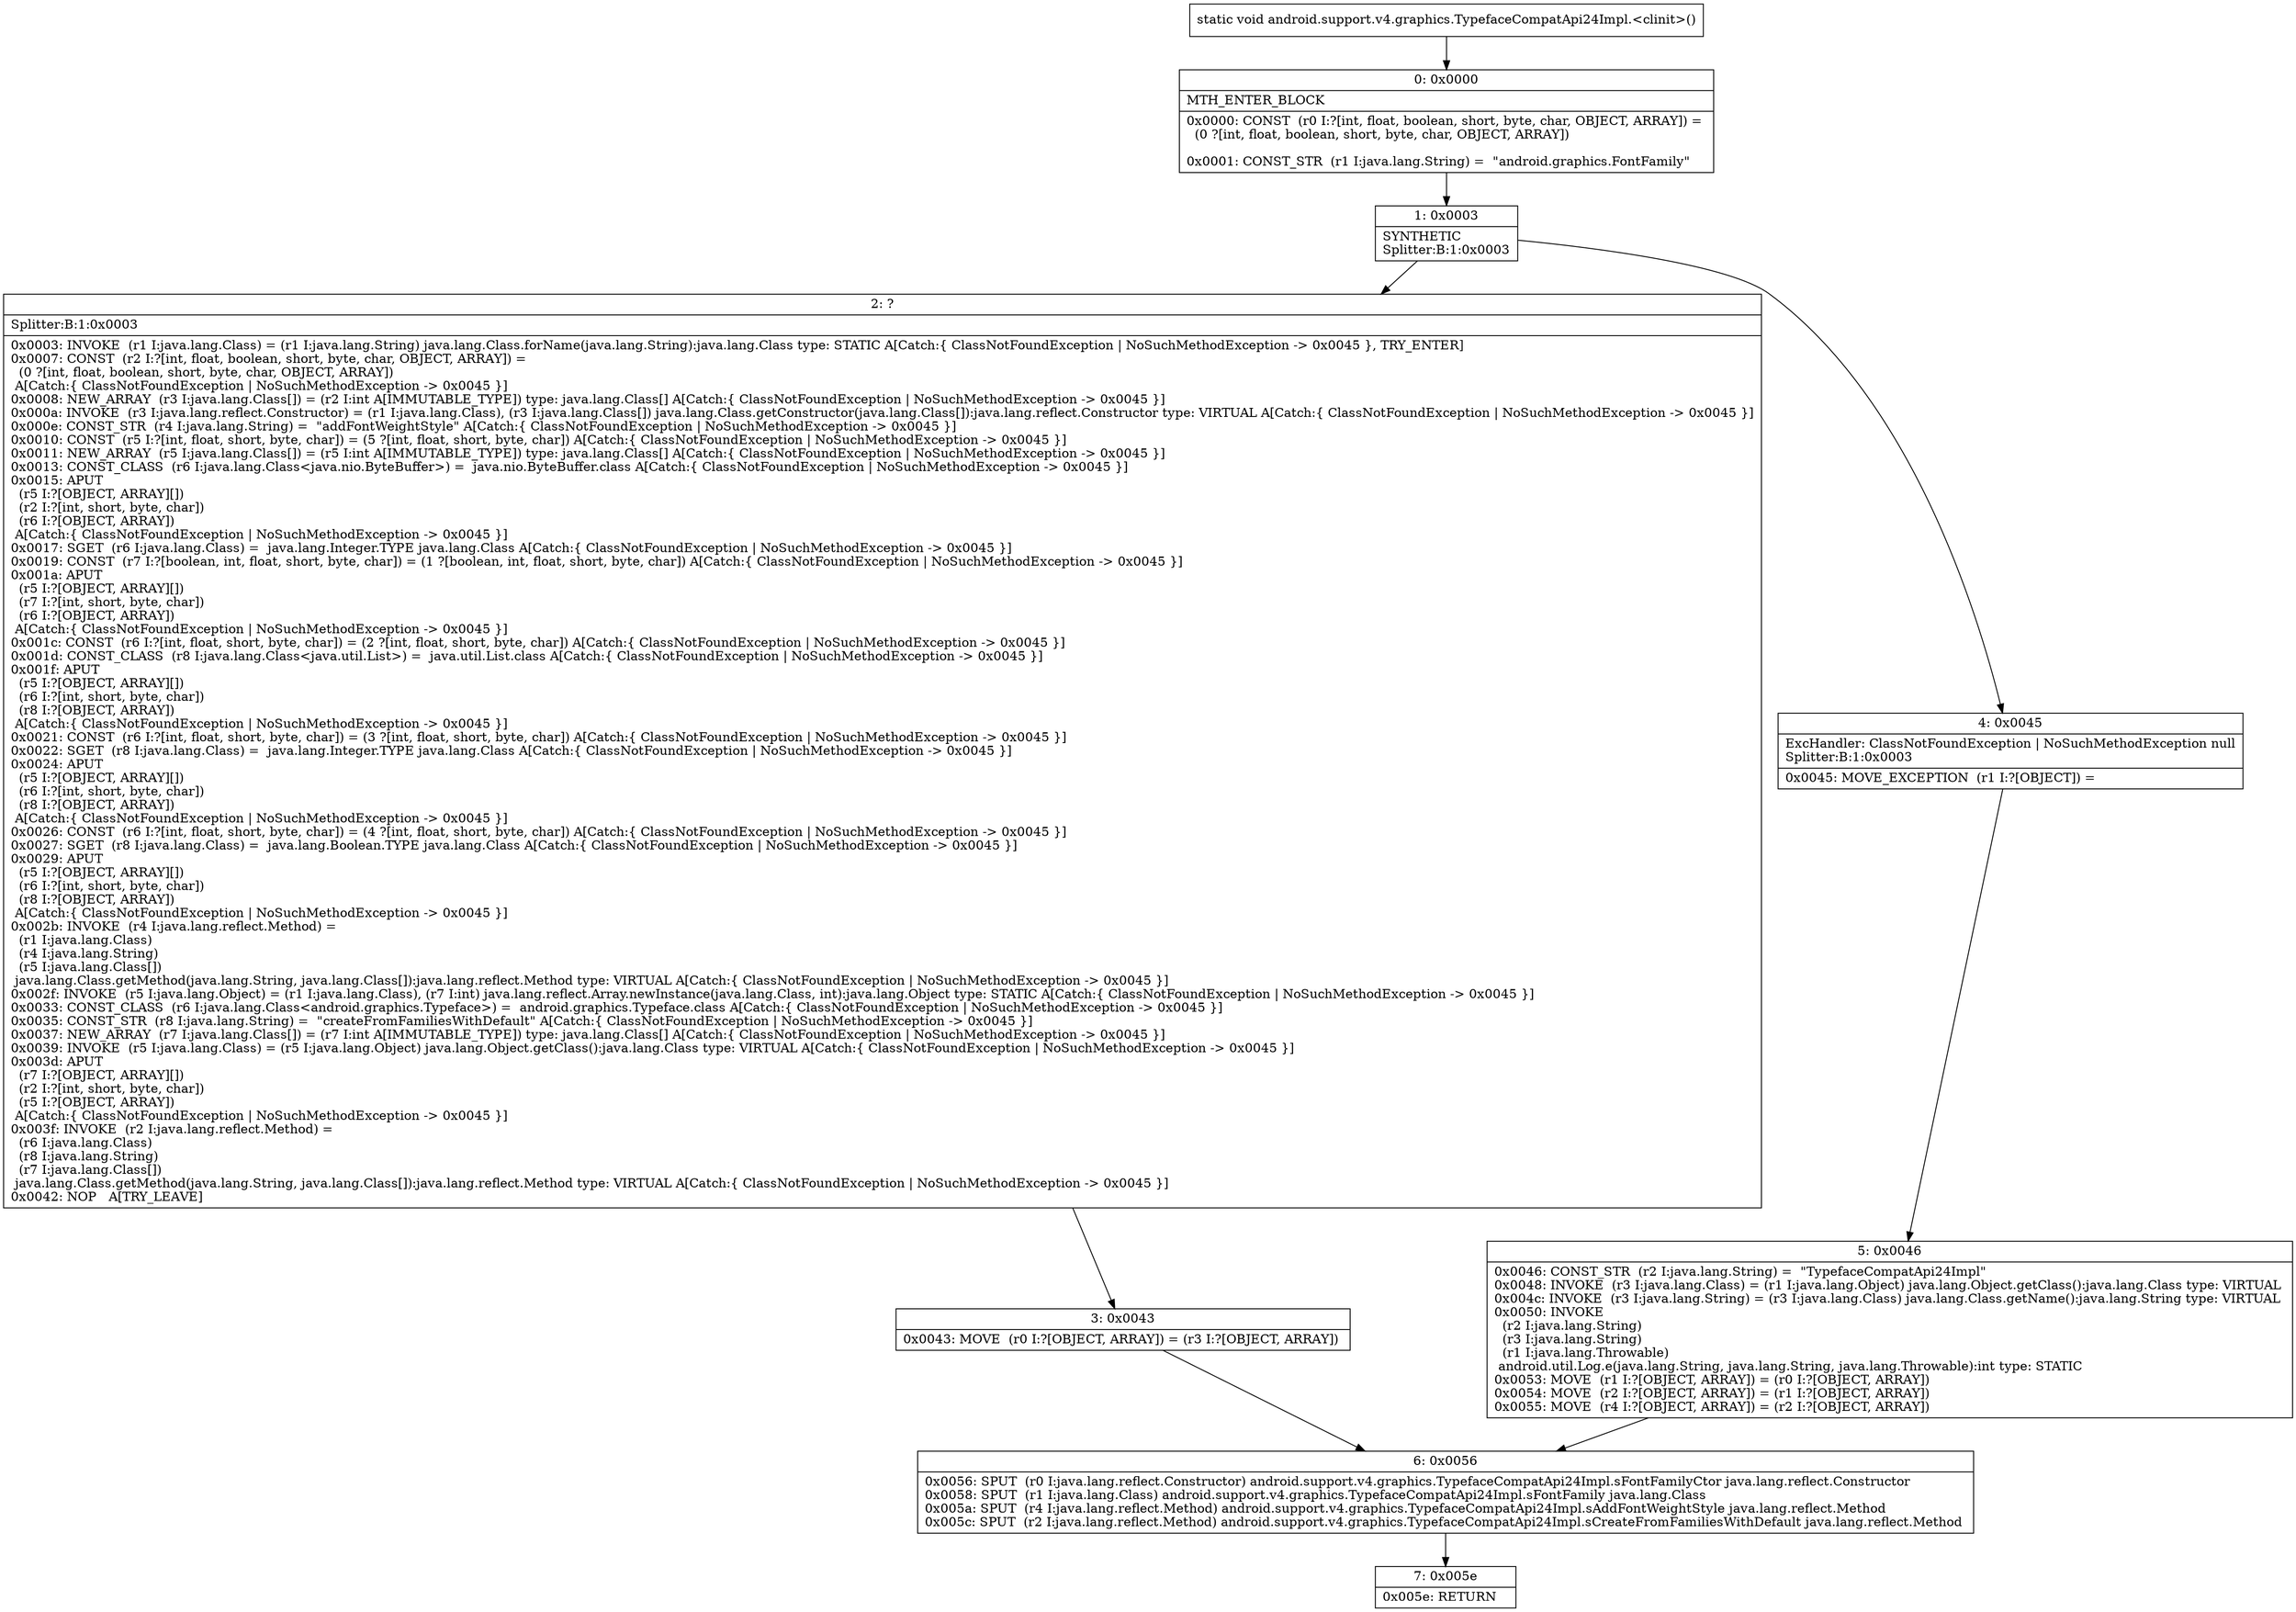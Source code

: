 digraph "CFG forandroid.support.v4.graphics.TypefaceCompatApi24Impl.\<clinit\>()V" {
Node_0 [shape=record,label="{0\:\ 0x0000|MTH_ENTER_BLOCK\l|0x0000: CONST  (r0 I:?[int, float, boolean, short, byte, char, OBJECT, ARRAY]) = \l  (0 ?[int, float, boolean, short, byte, char, OBJECT, ARRAY])\l \l0x0001: CONST_STR  (r1 I:java.lang.String) =  \"android.graphics.FontFamily\" \l}"];
Node_1 [shape=record,label="{1\:\ 0x0003|SYNTHETIC\lSplitter:B:1:0x0003\l}"];
Node_2 [shape=record,label="{2\:\ ?|Splitter:B:1:0x0003\l|0x0003: INVOKE  (r1 I:java.lang.Class) = (r1 I:java.lang.String) java.lang.Class.forName(java.lang.String):java.lang.Class type: STATIC A[Catch:\{ ClassNotFoundException \| NoSuchMethodException \-\> 0x0045 \}, TRY_ENTER]\l0x0007: CONST  (r2 I:?[int, float, boolean, short, byte, char, OBJECT, ARRAY]) = \l  (0 ?[int, float, boolean, short, byte, char, OBJECT, ARRAY])\l A[Catch:\{ ClassNotFoundException \| NoSuchMethodException \-\> 0x0045 \}]\l0x0008: NEW_ARRAY  (r3 I:java.lang.Class[]) = (r2 I:int A[IMMUTABLE_TYPE]) type: java.lang.Class[] A[Catch:\{ ClassNotFoundException \| NoSuchMethodException \-\> 0x0045 \}]\l0x000a: INVOKE  (r3 I:java.lang.reflect.Constructor) = (r1 I:java.lang.Class), (r3 I:java.lang.Class[]) java.lang.Class.getConstructor(java.lang.Class[]):java.lang.reflect.Constructor type: VIRTUAL A[Catch:\{ ClassNotFoundException \| NoSuchMethodException \-\> 0x0045 \}]\l0x000e: CONST_STR  (r4 I:java.lang.String) =  \"addFontWeightStyle\" A[Catch:\{ ClassNotFoundException \| NoSuchMethodException \-\> 0x0045 \}]\l0x0010: CONST  (r5 I:?[int, float, short, byte, char]) = (5 ?[int, float, short, byte, char]) A[Catch:\{ ClassNotFoundException \| NoSuchMethodException \-\> 0x0045 \}]\l0x0011: NEW_ARRAY  (r5 I:java.lang.Class[]) = (r5 I:int A[IMMUTABLE_TYPE]) type: java.lang.Class[] A[Catch:\{ ClassNotFoundException \| NoSuchMethodException \-\> 0x0045 \}]\l0x0013: CONST_CLASS  (r6 I:java.lang.Class\<java.nio.ByteBuffer\>) =  java.nio.ByteBuffer.class A[Catch:\{ ClassNotFoundException \| NoSuchMethodException \-\> 0x0045 \}]\l0x0015: APUT  \l  (r5 I:?[OBJECT, ARRAY][])\l  (r2 I:?[int, short, byte, char])\l  (r6 I:?[OBJECT, ARRAY])\l A[Catch:\{ ClassNotFoundException \| NoSuchMethodException \-\> 0x0045 \}]\l0x0017: SGET  (r6 I:java.lang.Class) =  java.lang.Integer.TYPE java.lang.Class A[Catch:\{ ClassNotFoundException \| NoSuchMethodException \-\> 0x0045 \}]\l0x0019: CONST  (r7 I:?[boolean, int, float, short, byte, char]) = (1 ?[boolean, int, float, short, byte, char]) A[Catch:\{ ClassNotFoundException \| NoSuchMethodException \-\> 0x0045 \}]\l0x001a: APUT  \l  (r5 I:?[OBJECT, ARRAY][])\l  (r7 I:?[int, short, byte, char])\l  (r6 I:?[OBJECT, ARRAY])\l A[Catch:\{ ClassNotFoundException \| NoSuchMethodException \-\> 0x0045 \}]\l0x001c: CONST  (r6 I:?[int, float, short, byte, char]) = (2 ?[int, float, short, byte, char]) A[Catch:\{ ClassNotFoundException \| NoSuchMethodException \-\> 0x0045 \}]\l0x001d: CONST_CLASS  (r8 I:java.lang.Class\<java.util.List\>) =  java.util.List.class A[Catch:\{ ClassNotFoundException \| NoSuchMethodException \-\> 0x0045 \}]\l0x001f: APUT  \l  (r5 I:?[OBJECT, ARRAY][])\l  (r6 I:?[int, short, byte, char])\l  (r8 I:?[OBJECT, ARRAY])\l A[Catch:\{ ClassNotFoundException \| NoSuchMethodException \-\> 0x0045 \}]\l0x0021: CONST  (r6 I:?[int, float, short, byte, char]) = (3 ?[int, float, short, byte, char]) A[Catch:\{ ClassNotFoundException \| NoSuchMethodException \-\> 0x0045 \}]\l0x0022: SGET  (r8 I:java.lang.Class) =  java.lang.Integer.TYPE java.lang.Class A[Catch:\{ ClassNotFoundException \| NoSuchMethodException \-\> 0x0045 \}]\l0x0024: APUT  \l  (r5 I:?[OBJECT, ARRAY][])\l  (r6 I:?[int, short, byte, char])\l  (r8 I:?[OBJECT, ARRAY])\l A[Catch:\{ ClassNotFoundException \| NoSuchMethodException \-\> 0x0045 \}]\l0x0026: CONST  (r6 I:?[int, float, short, byte, char]) = (4 ?[int, float, short, byte, char]) A[Catch:\{ ClassNotFoundException \| NoSuchMethodException \-\> 0x0045 \}]\l0x0027: SGET  (r8 I:java.lang.Class) =  java.lang.Boolean.TYPE java.lang.Class A[Catch:\{ ClassNotFoundException \| NoSuchMethodException \-\> 0x0045 \}]\l0x0029: APUT  \l  (r5 I:?[OBJECT, ARRAY][])\l  (r6 I:?[int, short, byte, char])\l  (r8 I:?[OBJECT, ARRAY])\l A[Catch:\{ ClassNotFoundException \| NoSuchMethodException \-\> 0x0045 \}]\l0x002b: INVOKE  (r4 I:java.lang.reflect.Method) = \l  (r1 I:java.lang.Class)\l  (r4 I:java.lang.String)\l  (r5 I:java.lang.Class[])\l java.lang.Class.getMethod(java.lang.String, java.lang.Class[]):java.lang.reflect.Method type: VIRTUAL A[Catch:\{ ClassNotFoundException \| NoSuchMethodException \-\> 0x0045 \}]\l0x002f: INVOKE  (r5 I:java.lang.Object) = (r1 I:java.lang.Class), (r7 I:int) java.lang.reflect.Array.newInstance(java.lang.Class, int):java.lang.Object type: STATIC A[Catch:\{ ClassNotFoundException \| NoSuchMethodException \-\> 0x0045 \}]\l0x0033: CONST_CLASS  (r6 I:java.lang.Class\<android.graphics.Typeface\>) =  android.graphics.Typeface.class A[Catch:\{ ClassNotFoundException \| NoSuchMethodException \-\> 0x0045 \}]\l0x0035: CONST_STR  (r8 I:java.lang.String) =  \"createFromFamiliesWithDefault\" A[Catch:\{ ClassNotFoundException \| NoSuchMethodException \-\> 0x0045 \}]\l0x0037: NEW_ARRAY  (r7 I:java.lang.Class[]) = (r7 I:int A[IMMUTABLE_TYPE]) type: java.lang.Class[] A[Catch:\{ ClassNotFoundException \| NoSuchMethodException \-\> 0x0045 \}]\l0x0039: INVOKE  (r5 I:java.lang.Class) = (r5 I:java.lang.Object) java.lang.Object.getClass():java.lang.Class type: VIRTUAL A[Catch:\{ ClassNotFoundException \| NoSuchMethodException \-\> 0x0045 \}]\l0x003d: APUT  \l  (r7 I:?[OBJECT, ARRAY][])\l  (r2 I:?[int, short, byte, char])\l  (r5 I:?[OBJECT, ARRAY])\l A[Catch:\{ ClassNotFoundException \| NoSuchMethodException \-\> 0x0045 \}]\l0x003f: INVOKE  (r2 I:java.lang.reflect.Method) = \l  (r6 I:java.lang.Class)\l  (r8 I:java.lang.String)\l  (r7 I:java.lang.Class[])\l java.lang.Class.getMethod(java.lang.String, java.lang.Class[]):java.lang.reflect.Method type: VIRTUAL A[Catch:\{ ClassNotFoundException \| NoSuchMethodException \-\> 0x0045 \}]\l0x0042: NOP   A[TRY_LEAVE]\l}"];
Node_3 [shape=record,label="{3\:\ 0x0043|0x0043: MOVE  (r0 I:?[OBJECT, ARRAY]) = (r3 I:?[OBJECT, ARRAY]) \l}"];
Node_4 [shape=record,label="{4\:\ 0x0045|ExcHandler: ClassNotFoundException \| NoSuchMethodException null\lSplitter:B:1:0x0003\l|0x0045: MOVE_EXCEPTION  (r1 I:?[OBJECT]) =  \l}"];
Node_5 [shape=record,label="{5\:\ 0x0046|0x0046: CONST_STR  (r2 I:java.lang.String) =  \"TypefaceCompatApi24Impl\" \l0x0048: INVOKE  (r3 I:java.lang.Class) = (r1 I:java.lang.Object) java.lang.Object.getClass():java.lang.Class type: VIRTUAL \l0x004c: INVOKE  (r3 I:java.lang.String) = (r3 I:java.lang.Class) java.lang.Class.getName():java.lang.String type: VIRTUAL \l0x0050: INVOKE  \l  (r2 I:java.lang.String)\l  (r3 I:java.lang.String)\l  (r1 I:java.lang.Throwable)\l android.util.Log.e(java.lang.String, java.lang.String, java.lang.Throwable):int type: STATIC \l0x0053: MOVE  (r1 I:?[OBJECT, ARRAY]) = (r0 I:?[OBJECT, ARRAY]) \l0x0054: MOVE  (r2 I:?[OBJECT, ARRAY]) = (r1 I:?[OBJECT, ARRAY]) \l0x0055: MOVE  (r4 I:?[OBJECT, ARRAY]) = (r2 I:?[OBJECT, ARRAY]) \l}"];
Node_6 [shape=record,label="{6\:\ 0x0056|0x0056: SPUT  (r0 I:java.lang.reflect.Constructor) android.support.v4.graphics.TypefaceCompatApi24Impl.sFontFamilyCtor java.lang.reflect.Constructor \l0x0058: SPUT  (r1 I:java.lang.Class) android.support.v4.graphics.TypefaceCompatApi24Impl.sFontFamily java.lang.Class \l0x005a: SPUT  (r4 I:java.lang.reflect.Method) android.support.v4.graphics.TypefaceCompatApi24Impl.sAddFontWeightStyle java.lang.reflect.Method \l0x005c: SPUT  (r2 I:java.lang.reflect.Method) android.support.v4.graphics.TypefaceCompatApi24Impl.sCreateFromFamiliesWithDefault java.lang.reflect.Method \l}"];
Node_7 [shape=record,label="{7\:\ 0x005e|0x005e: RETURN   \l}"];
MethodNode[shape=record,label="{static void android.support.v4.graphics.TypefaceCompatApi24Impl.\<clinit\>() }"];
MethodNode -> Node_0;
Node_0 -> Node_1;
Node_1 -> Node_2;
Node_1 -> Node_4;
Node_2 -> Node_3;
Node_3 -> Node_6;
Node_4 -> Node_5;
Node_5 -> Node_6;
Node_6 -> Node_7;
}

